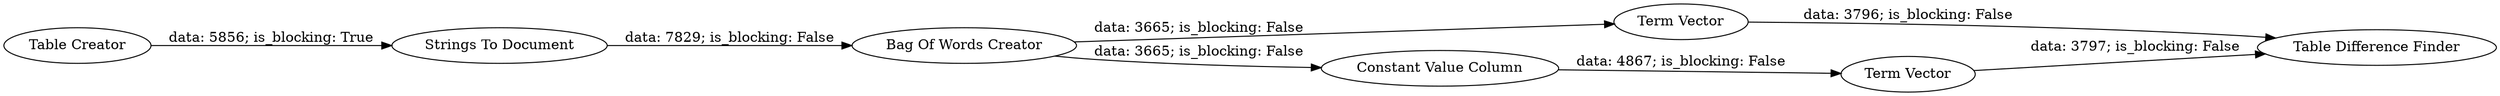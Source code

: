 digraph {
	"-7231296699739007056_135" [label="Term Vector"]
	"-7231296699739007056_137" [label="Constant Value Column"]
	"-7231296699739007056_136" [label="Table Difference Finder"]
	"-7231296699739007056_138" [label="Term Vector"]
	"-7231296699739007056_1" [label="Table Creator"]
	"-7231296699739007056_72" [label="Strings To Document"]
	"-7231296699739007056_68" [label="Bag Of Words Creator"]
	"-7231296699739007056_68" -> "-7231296699739007056_137" [label="data: 3665; is_blocking: False"]
	"-7231296699739007056_72" -> "-7231296699739007056_68" [label="data: 7829; is_blocking: False"]
	"-7231296699739007056_138" -> "-7231296699739007056_136" [label="data: 3797; is_blocking: False"]
	"-7231296699739007056_137" -> "-7231296699739007056_138" [label="data: 4867; is_blocking: False"]
	"-7231296699739007056_135" -> "-7231296699739007056_136" [label="data: 3796; is_blocking: False"]
	"-7231296699739007056_68" -> "-7231296699739007056_135" [label="data: 3665; is_blocking: False"]
	"-7231296699739007056_1" -> "-7231296699739007056_72" [label="data: 5856; is_blocking: True"]
	rankdir=LR
}
